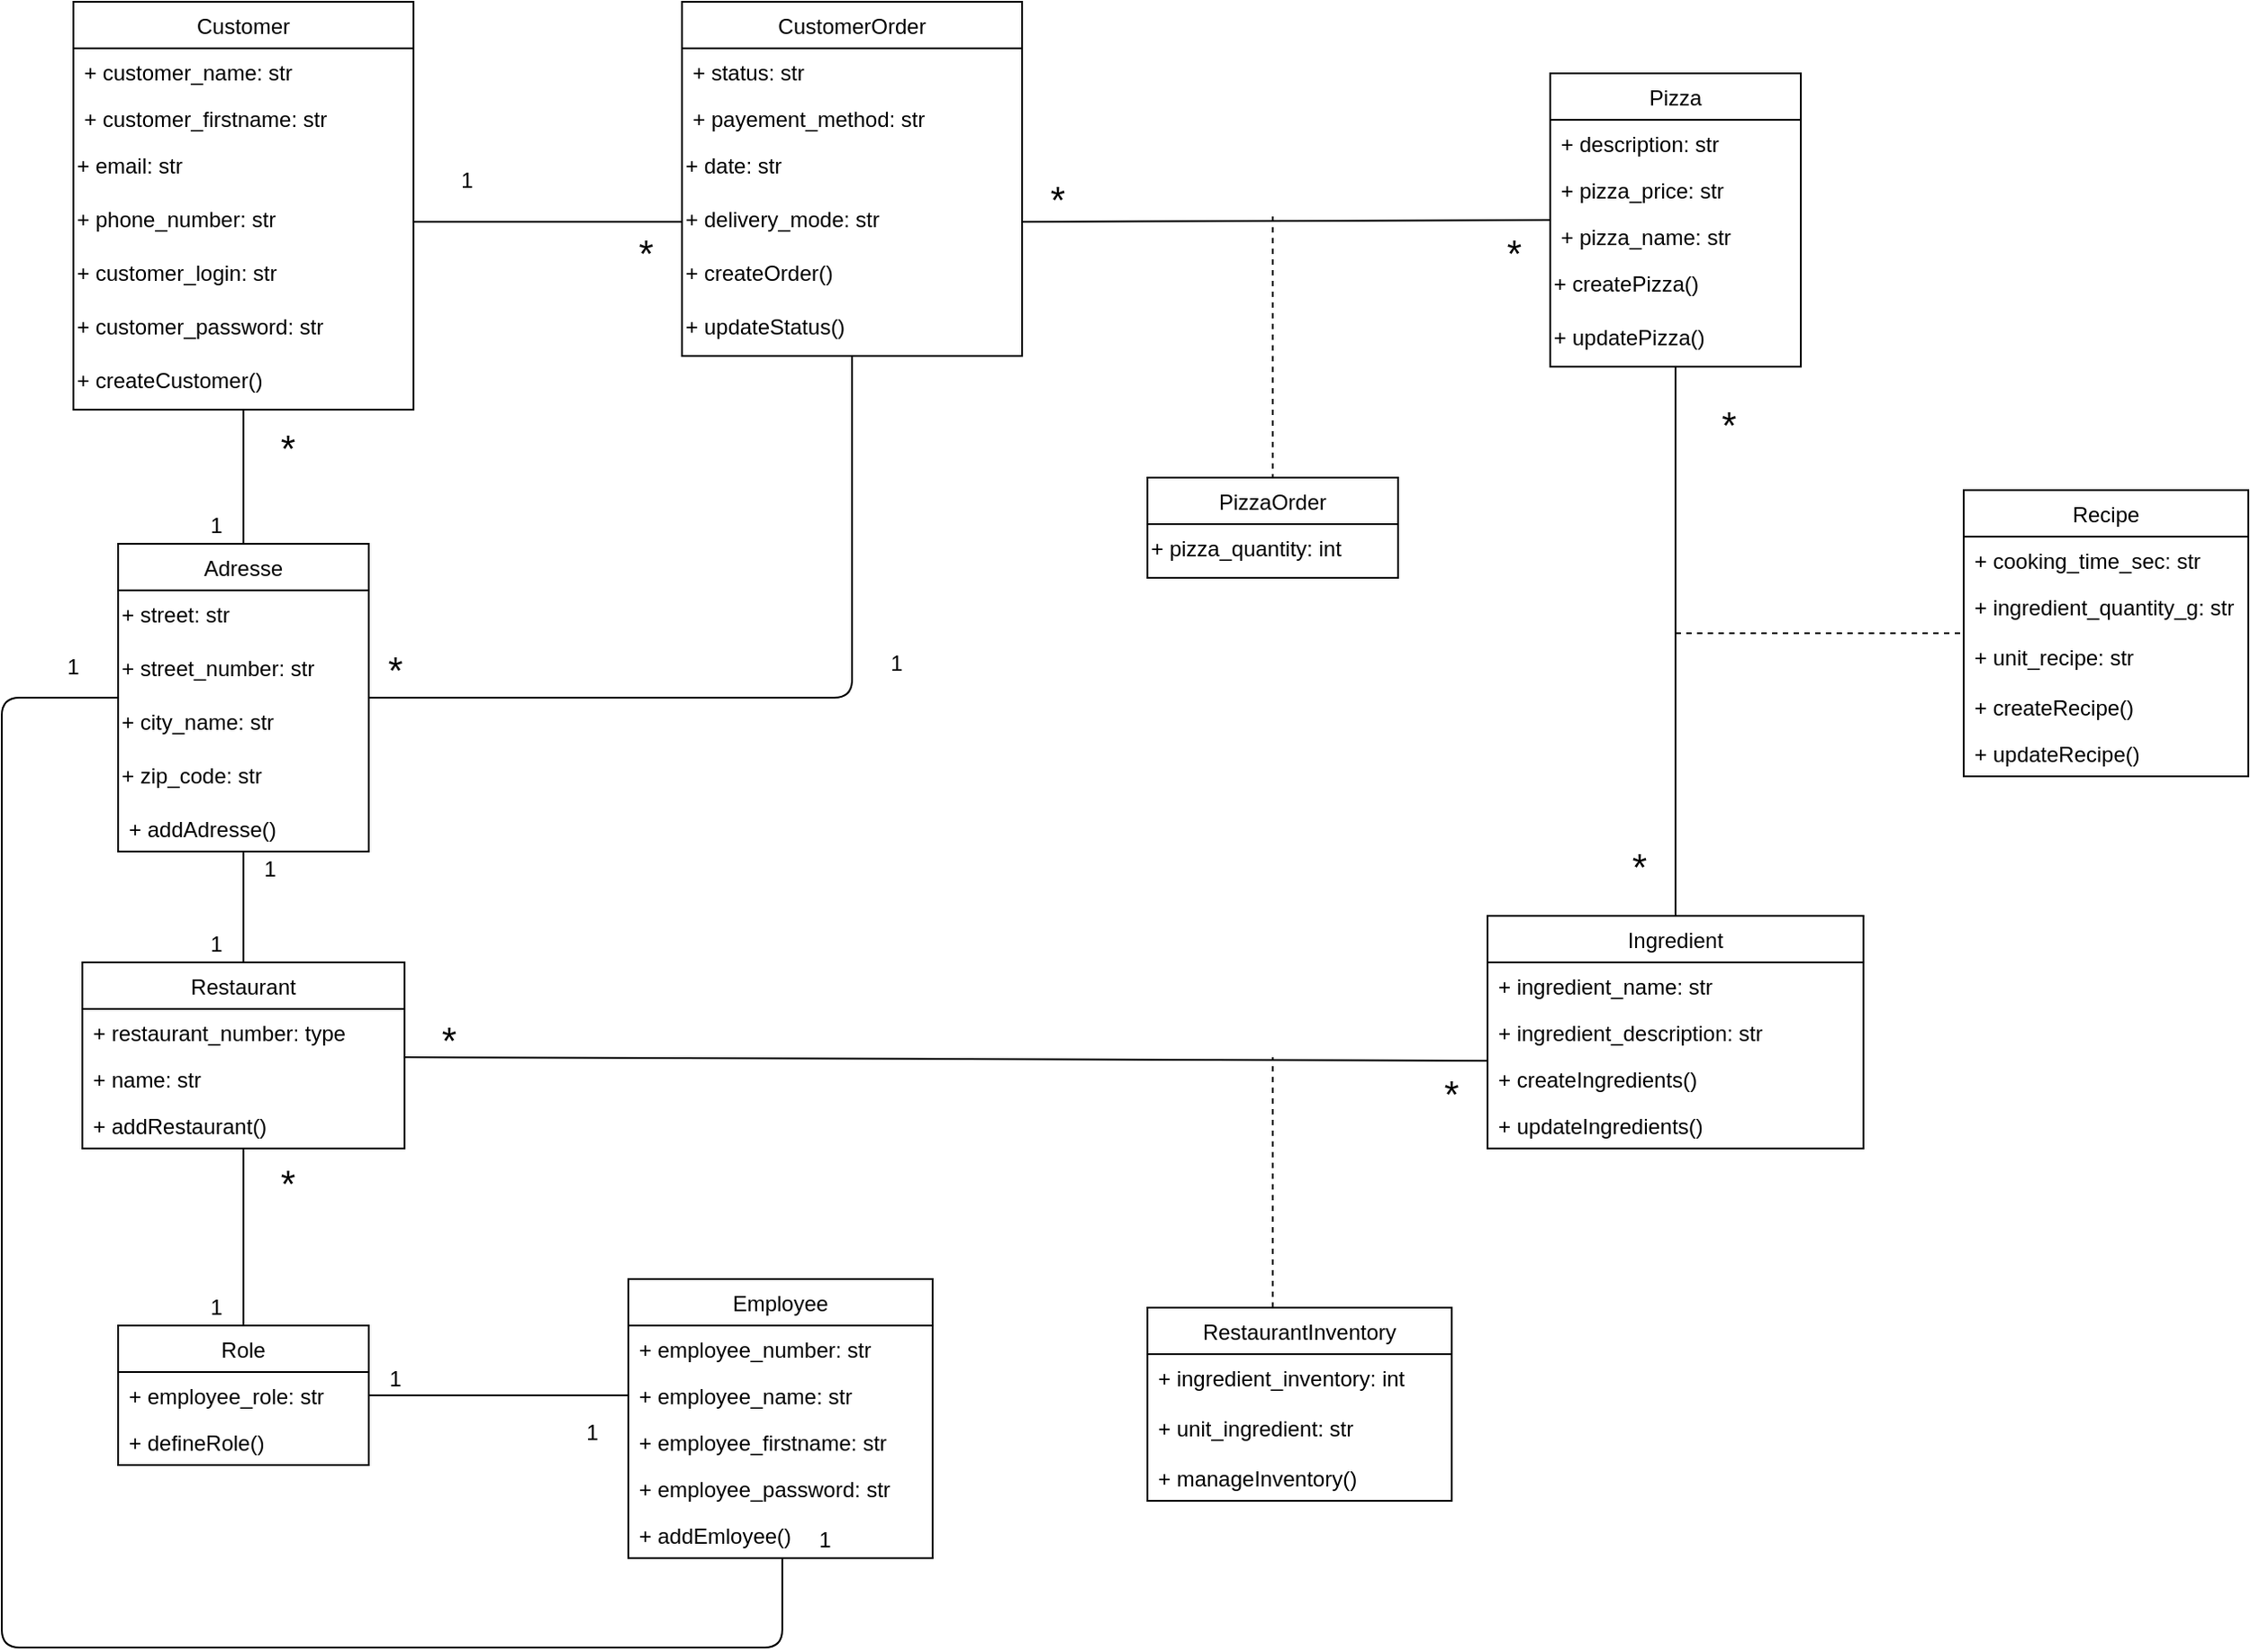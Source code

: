 <mxfile version="14.6.12" type="device"><diagram id="Iy9yu8aMUoGa1q2dJhIb" name="Page-1"><mxGraphModel dx="1614" dy="888" grid="1" gridSize="10" guides="1" tooltips="1" connect="1" arrows="1" fold="1" page="1" pageScale="1" pageWidth="827" pageHeight="1169" math="0" shadow="0"><root><mxCell id="0"/><mxCell id="1" parent="0"/><mxCell id="9qdpSm--9qZKUrbQiOAT-15" value="Pizza" style="swimlane;fontStyle=0;childLayout=stackLayout;horizontal=1;startSize=26;fillColor=none;horizontalStack=0;resizeParent=1;resizeParentMax=0;resizeLast=0;collapsible=1;marginBottom=0;" parent="1" vertex="1"><mxGeometry x="995" y="150" width="140" height="164" as="geometry"/></mxCell><mxCell id="9qdpSm--9qZKUrbQiOAT-16" value="+ description: str" style="text;strokeColor=none;fillColor=none;align=left;verticalAlign=top;spacingLeft=4;spacingRight=4;overflow=hidden;rotatable=0;points=[[0,0.5],[1,0.5]];portConstraint=eastwest;" parent="9qdpSm--9qZKUrbQiOAT-15" vertex="1"><mxGeometry y="26" width="140" height="26" as="geometry"/></mxCell><mxCell id="9qdpSm--9qZKUrbQiOAT-17" value="+ pizza_price: str" style="text;strokeColor=none;fillColor=none;align=left;verticalAlign=top;spacingLeft=4;spacingRight=4;overflow=hidden;rotatable=0;points=[[0,0.5],[1,0.5]];portConstraint=eastwest;" parent="9qdpSm--9qZKUrbQiOAT-15" vertex="1"><mxGeometry y="52" width="140" height="26" as="geometry"/></mxCell><mxCell id="Gk1BNJ2Ca37cgyIZlv9p-1" value="+ pizza_name: str" style="text;strokeColor=none;fillColor=none;align=left;verticalAlign=top;spacingLeft=4;spacingRight=4;overflow=hidden;rotatable=0;points=[[0,0.5],[1,0.5]];portConstraint=eastwest;" parent="9qdpSm--9qZKUrbQiOAT-15" vertex="1"><mxGeometry y="78" width="140" height="26" as="geometry"/></mxCell><mxCell id="6Ft0K4k5cxffkVm2fyeE-7" value="+ createPizza()" style="text;whiteSpace=wrap;html=1;" parent="9qdpSm--9qZKUrbQiOAT-15" vertex="1"><mxGeometry y="104" width="140" height="30" as="geometry"/></mxCell><mxCell id="6Ft0K4k5cxffkVm2fyeE-8" value="+ updatePizza()" style="text;whiteSpace=wrap;html=1;" parent="9qdpSm--9qZKUrbQiOAT-15" vertex="1"><mxGeometry y="134" width="140" height="30" as="geometry"/></mxCell><mxCell id="9qdpSm--9qZKUrbQiOAT-31" value="Customer" style="swimlane;fontStyle=0;childLayout=stackLayout;horizontal=1;startSize=26;fillColor=none;horizontalStack=0;resizeParent=1;resizeParentMax=0;resizeLast=0;collapsible=1;marginBottom=0;" parent="1" vertex="1"><mxGeometry x="170" y="110" width="190" height="228" as="geometry"/></mxCell><mxCell id="9qdpSm--9qZKUrbQiOAT-32" value="+ customer_name: str" style="text;strokeColor=none;fillColor=none;align=left;verticalAlign=top;spacingLeft=4;spacingRight=4;overflow=hidden;rotatable=0;points=[[0,0.5],[1,0.5]];portConstraint=eastwest;" parent="9qdpSm--9qZKUrbQiOAT-31" vertex="1"><mxGeometry y="26" width="190" height="26" as="geometry"/></mxCell><mxCell id="9qdpSm--9qZKUrbQiOAT-33" value="+ customer_firstname: str" style="text;strokeColor=none;fillColor=none;align=left;verticalAlign=top;spacingLeft=4;spacingRight=4;overflow=hidden;rotatable=0;points=[[0,0.5],[1,0.5]];portConstraint=eastwest;" parent="9qdpSm--9qZKUrbQiOAT-31" vertex="1"><mxGeometry y="52" width="190" height="26" as="geometry"/></mxCell><mxCell id="3xtKKPZ_bgGL4iT_4-hF-18" value="+ email: str" style="text;whiteSpace=wrap;html=1;" parent="9qdpSm--9qZKUrbQiOAT-31" vertex="1"><mxGeometry y="78" width="190" height="30" as="geometry"/></mxCell><mxCell id="3xtKKPZ_bgGL4iT_4-hF-19" value="+ phone_number: str" style="text;whiteSpace=wrap;html=1;" parent="9qdpSm--9qZKUrbQiOAT-31" vertex="1"><mxGeometry y="108" width="190" height="30" as="geometry"/></mxCell><mxCell id="3xtKKPZ_bgGL4iT_4-hF-20" value="+ customer_login: str" style="text;whiteSpace=wrap;html=1;" parent="9qdpSm--9qZKUrbQiOAT-31" vertex="1"><mxGeometry y="138" width="190" height="30" as="geometry"/></mxCell><mxCell id="3xtKKPZ_bgGL4iT_4-hF-21" value="+ customer_password: str" style="text;whiteSpace=wrap;html=1;" parent="9qdpSm--9qZKUrbQiOAT-31" vertex="1"><mxGeometry y="168" width="190" height="30" as="geometry"/></mxCell><mxCell id="6Ft0K4k5cxffkVm2fyeE-1" value="+ createCustomer()" style="text;whiteSpace=wrap;html=1;" parent="9qdpSm--9qZKUrbQiOAT-31" vertex="1"><mxGeometry y="198" width="190" height="30" as="geometry"/></mxCell><mxCell id="9qdpSm--9qZKUrbQiOAT-51" value="CustomerOrder" style="swimlane;fontStyle=0;childLayout=stackLayout;horizontal=1;startSize=26;fillColor=none;horizontalStack=0;resizeParent=1;resizeParentMax=0;resizeLast=0;collapsible=1;marginBottom=0;" parent="1" vertex="1"><mxGeometry x="510" y="110" width="190" height="198" as="geometry"/></mxCell><mxCell id="9qdpSm--9qZKUrbQiOAT-52" value="+ status: str" style="text;strokeColor=none;fillColor=none;align=left;verticalAlign=top;spacingLeft=4;spacingRight=4;overflow=hidden;rotatable=0;points=[[0,0.5],[1,0.5]];portConstraint=eastwest;" parent="9qdpSm--9qZKUrbQiOAT-51" vertex="1"><mxGeometry y="26" width="190" height="26" as="geometry"/></mxCell><mxCell id="9qdpSm--9qZKUrbQiOAT-53" value="+ payement_method: str" style="text;strokeColor=none;fillColor=none;align=left;verticalAlign=top;spacingLeft=4;spacingRight=4;overflow=hidden;rotatable=0;points=[[0,0.5],[1,0.5]];portConstraint=eastwest;" parent="9qdpSm--9qZKUrbQiOAT-51" vertex="1"><mxGeometry y="52" width="190" height="26" as="geometry"/></mxCell><mxCell id="3xtKKPZ_bgGL4iT_4-hF-22" value="+ date: str" style="text;whiteSpace=wrap;html=1;" parent="9qdpSm--9qZKUrbQiOAT-51" vertex="1"><mxGeometry y="78" width="190" height="30" as="geometry"/></mxCell><mxCell id="3xtKKPZ_bgGL4iT_4-hF-23" value="+ delivery_mode: str" style="text;whiteSpace=wrap;html=1;" parent="9qdpSm--9qZKUrbQiOAT-51" vertex="1"><mxGeometry y="108" width="190" height="30" as="geometry"/></mxCell><mxCell id="3xtKKPZ_bgGL4iT_4-hF-24" value="+ createOrder()" style="text;whiteSpace=wrap;html=1;" parent="9qdpSm--9qZKUrbQiOAT-51" vertex="1"><mxGeometry y="138" width="190" height="30" as="geometry"/></mxCell><mxCell id="6Ft0K4k5cxffkVm2fyeE-6" value="+ updateStatus()" style="text;whiteSpace=wrap;html=1;" parent="9qdpSm--9qZKUrbQiOAT-51" vertex="1"><mxGeometry y="168" width="190" height="30" as="geometry"/></mxCell><mxCell id="9qdpSm--9qZKUrbQiOAT-54" value="Ingredient" style="swimlane;fontStyle=0;childLayout=stackLayout;horizontal=1;startSize=26;fillColor=none;horizontalStack=0;resizeParent=1;resizeParentMax=0;resizeLast=0;collapsible=1;marginBottom=0;" parent="1" vertex="1"><mxGeometry x="960" y="621" width="210" height="130" as="geometry"/></mxCell><mxCell id="9qdpSm--9qZKUrbQiOAT-55" value="+ ingredient_name: str " style="text;strokeColor=none;fillColor=none;align=left;verticalAlign=top;spacingLeft=4;spacingRight=4;overflow=hidden;rotatable=0;points=[[0,0.5],[1,0.5]];portConstraint=eastwest;" parent="9qdpSm--9qZKUrbQiOAT-54" vertex="1"><mxGeometry y="26" width="210" height="26" as="geometry"/></mxCell><mxCell id="dUjZYhqgp0JbMG-p13A5-21" value="+ ingredient_description: str" style="text;strokeColor=none;fillColor=none;align=left;verticalAlign=top;spacingLeft=4;spacingRight=4;overflow=hidden;rotatable=0;points=[[0,0.5],[1,0.5]];portConstraint=eastwest;" vertex="1" parent="9qdpSm--9qZKUrbQiOAT-54"><mxGeometry y="52" width="210" height="26" as="geometry"/></mxCell><mxCell id="6Ft0K4k5cxffkVm2fyeE-15" value="+ createIngredients()" style="text;strokeColor=none;fillColor=none;align=left;verticalAlign=top;spacingLeft=4;spacingRight=4;overflow=hidden;rotatable=0;points=[[0,0.5],[1,0.5]];portConstraint=eastwest;" parent="9qdpSm--9qZKUrbQiOAT-54" vertex="1"><mxGeometry y="78" width="210" height="26" as="geometry"/></mxCell><mxCell id="6Ft0K4k5cxffkVm2fyeE-16" value="+ updateIngredients()" style="text;strokeColor=none;fillColor=none;align=left;verticalAlign=top;spacingLeft=4;spacingRight=4;overflow=hidden;rotatable=0;points=[[0,0.5],[1,0.5]];portConstraint=eastwest;" parent="9qdpSm--9qZKUrbQiOAT-54" vertex="1"><mxGeometry y="104" width="210" height="26" as="geometry"/></mxCell><mxCell id="9qdpSm--9qZKUrbQiOAT-60" value="Recipe" style="swimlane;fontStyle=0;childLayout=stackLayout;horizontal=1;startSize=26;fillColor=none;horizontalStack=0;resizeParent=1;resizeParentMax=0;resizeLast=0;collapsible=1;marginBottom=0;" parent="1" vertex="1"><mxGeometry x="1226" y="383" width="159" height="160" as="geometry"/></mxCell><mxCell id="6Ft0K4k5cxffkVm2fyeE-10" value="+ cooking_time_sec: str" style="text;strokeColor=none;fillColor=none;align=left;verticalAlign=top;spacingLeft=4;spacingRight=4;overflow=hidden;rotatable=0;points=[[0,0.5],[1,0.5]];portConstraint=eastwest;" parent="9qdpSm--9qZKUrbQiOAT-60" vertex="1"><mxGeometry y="26" width="159" height="26" as="geometry"/></mxCell><mxCell id="6Ft0K4k5cxffkVm2fyeE-25" value="+ ingredient_quantity_g: str" style="text;strokeColor=none;fillColor=none;align=left;verticalAlign=top;spacingLeft=4;spacingRight=4;overflow=hidden;rotatable=0;points=[[0,0.5],[1,0.5]];portConstraint=eastwest;" parent="9qdpSm--9qZKUrbQiOAT-60" vertex="1"><mxGeometry y="52" width="159" height="28" as="geometry"/></mxCell><mxCell id="YydFqlf3X9TdYp4tVWmt-2" value="+ unit_recipe: str" style="text;strokeColor=none;fillColor=none;align=left;verticalAlign=top;spacingLeft=4;spacingRight=4;overflow=hidden;rotatable=0;points=[[0,0.5],[1,0.5]];portConstraint=eastwest;" parent="9qdpSm--9qZKUrbQiOAT-60" vertex="1"><mxGeometry y="80" width="159" height="28" as="geometry"/></mxCell><mxCell id="6Ft0K4k5cxffkVm2fyeE-12" value="+ createRecipe()" style="text;strokeColor=none;fillColor=none;align=left;verticalAlign=top;spacingLeft=4;spacingRight=4;overflow=hidden;rotatable=0;points=[[0,0.5],[1,0.5]];portConstraint=eastwest;" parent="9qdpSm--9qZKUrbQiOAT-60" vertex="1"><mxGeometry y="108" width="159" height="26" as="geometry"/></mxCell><mxCell id="6Ft0K4k5cxffkVm2fyeE-14" value="+ updateRecipe()" style="text;strokeColor=none;fillColor=none;align=left;verticalAlign=top;spacingLeft=4;spacingRight=4;overflow=hidden;rotatable=0;points=[[0,0.5],[1,0.5]];portConstraint=eastwest;" parent="9qdpSm--9qZKUrbQiOAT-60" vertex="1"><mxGeometry y="134" width="159" height="26" as="geometry"/></mxCell><mxCell id="3xtKKPZ_bgGL4iT_4-hF-8" value="" style="endArrow=none;html=1;entryX=0.5;entryY=1;entryDx=0;entryDy=0;" parent="1" source="9qdpSm--9qZKUrbQiOAT-54" target="9qdpSm--9qZKUrbQiOAT-15" edge="1"><mxGeometry width="50" height="50" relative="1" as="geometry"><mxPoint x="815" y="483" as="sourcePoint"/><mxPoint x="865" y="433" as="targetPoint"/></mxGeometry></mxCell><mxCell id="3xtKKPZ_bgGL4iT_4-hF-12" value="" style="endArrow=none;dashed=1;html=1;entryX=0;entryY=0.5;entryDx=0;entryDy=0;" parent="1" target="9qdpSm--9qZKUrbQiOAT-60" edge="1"><mxGeometry width="50" height="50" relative="1" as="geometry"><mxPoint x="1065" y="463" as="sourcePoint"/><mxPoint x="865" y="433" as="targetPoint"/></mxGeometry></mxCell><mxCell id="3xtKKPZ_bgGL4iT_4-hF-15" value="&#xA;&lt;font style=&quot;font-size: 21px&quot;&gt;*&lt;/font&gt;&#xA;&#xA;" style="text;html=1;strokeColor=none;fillColor=none;align=center;verticalAlign=middle;whiteSpace=wrap;rounded=0;" parent="1" vertex="1"><mxGeometry x="1075" y="343" width="40" height="20" as="geometry"/></mxCell><mxCell id="3xtKKPZ_bgGL4iT_4-hF-16" value="&lt;font style=&quot;font-size: 21px&quot;&gt;*&lt;/font&gt;" style="text;html=1;strokeColor=none;fillColor=none;align=center;verticalAlign=middle;whiteSpace=wrap;rounded=0;" parent="1" vertex="1"><mxGeometry x="1025" y="583" width="40" height="20" as="geometry"/></mxCell><mxCell id="6Ft0K4k5cxffkVm2fyeE-2" value="Role" style="swimlane;fontStyle=0;childLayout=stackLayout;horizontal=1;startSize=26;fillColor=none;horizontalStack=0;resizeParent=1;resizeParentMax=0;resizeLast=0;collapsible=1;marginBottom=0;" parent="1" vertex="1"><mxGeometry x="195" y="850" width="140" height="78" as="geometry"/></mxCell><mxCell id="6Ft0K4k5cxffkVm2fyeE-3" value="+ employee_role: str" style="text;strokeColor=none;fillColor=none;align=left;verticalAlign=top;spacingLeft=4;spacingRight=4;overflow=hidden;rotatable=0;points=[[0,0.5],[1,0.5]];portConstraint=eastwest;" parent="6Ft0K4k5cxffkVm2fyeE-2" vertex="1"><mxGeometry y="26" width="140" height="26" as="geometry"/></mxCell><mxCell id="6Ft0K4k5cxffkVm2fyeE-5" value="+ defineRole()" style="text;strokeColor=none;fillColor=none;align=left;verticalAlign=top;spacingLeft=4;spacingRight=4;overflow=hidden;rotatable=0;points=[[0,0.5],[1,0.5]];portConstraint=eastwest;" parent="6Ft0K4k5cxffkVm2fyeE-2" vertex="1"><mxGeometry y="52" width="140" height="26" as="geometry"/></mxCell><mxCell id="aufE9pwlHDy-bi07Nesx-1" value="Restaurant" style="swimlane;fontStyle=0;childLayout=stackLayout;horizontal=1;startSize=26;fillColor=none;horizontalStack=0;resizeParent=1;resizeParentMax=0;resizeLast=0;collapsible=1;marginBottom=0;" parent="1" vertex="1"><mxGeometry x="175" y="647" width="180" height="104" as="geometry"/></mxCell><mxCell id="aufE9pwlHDy-bi07Nesx-3" value="+ restaurant_number: type" style="text;strokeColor=none;fillColor=none;align=left;verticalAlign=top;spacingLeft=4;spacingRight=4;overflow=hidden;rotatable=0;points=[[0,0.5],[1,0.5]];portConstraint=eastwest;" parent="aufE9pwlHDy-bi07Nesx-1" vertex="1"><mxGeometry y="26" width="180" height="26" as="geometry"/></mxCell><mxCell id="aufE9pwlHDy-bi07Nesx-2" value="+ name: str" style="text;strokeColor=none;fillColor=none;align=left;verticalAlign=top;spacingLeft=4;spacingRight=4;overflow=hidden;rotatable=0;points=[[0,0.5],[1,0.5]];portConstraint=eastwest;" parent="aufE9pwlHDy-bi07Nesx-1" vertex="1"><mxGeometry y="52" width="180" height="26" as="geometry"/></mxCell><mxCell id="aufE9pwlHDy-bi07Nesx-4" value="+ addRestaurant()" style="text;strokeColor=none;fillColor=none;align=left;verticalAlign=top;spacingLeft=4;spacingRight=4;overflow=hidden;rotatable=0;points=[[0,0.5],[1,0.5]];portConstraint=eastwest;" parent="aufE9pwlHDy-bi07Nesx-1" vertex="1"><mxGeometry y="78" width="180" height="26" as="geometry"/></mxCell><mxCell id="aufE9pwlHDy-bi07Nesx-5" value="Employee" style="swimlane;fontStyle=0;childLayout=stackLayout;horizontal=1;startSize=26;fillColor=none;horizontalStack=0;resizeParent=1;resizeParentMax=0;resizeLast=0;collapsible=1;marginBottom=0;" parent="1" vertex="1"><mxGeometry x="480" y="824" width="170" height="156" as="geometry"/></mxCell><mxCell id="aufE9pwlHDy-bi07Nesx-6" value="+ employee_number: str" style="text;strokeColor=none;fillColor=none;align=left;verticalAlign=top;spacingLeft=4;spacingRight=4;overflow=hidden;rotatable=0;points=[[0,0.5],[1,0.5]];portConstraint=eastwest;" parent="aufE9pwlHDy-bi07Nesx-5" vertex="1"><mxGeometry y="26" width="170" height="26" as="geometry"/></mxCell><mxCell id="aufE9pwlHDy-bi07Nesx-13" value="+ employee_name: str" style="text;strokeColor=none;fillColor=none;align=left;verticalAlign=top;spacingLeft=4;spacingRight=4;overflow=hidden;rotatable=0;points=[[0,0.5],[1,0.5]];portConstraint=eastwest;" parent="aufE9pwlHDy-bi07Nesx-5" vertex="1"><mxGeometry y="52" width="170" height="26" as="geometry"/></mxCell><mxCell id="aufE9pwlHDy-bi07Nesx-14" value="+ employee_firstname: str" style="text;strokeColor=none;fillColor=none;align=left;verticalAlign=top;spacingLeft=4;spacingRight=4;overflow=hidden;rotatable=0;points=[[0,0.5],[1,0.5]];portConstraint=eastwest;" parent="aufE9pwlHDy-bi07Nesx-5" vertex="1"><mxGeometry y="78" width="170" height="26" as="geometry"/></mxCell><mxCell id="YydFqlf3X9TdYp4tVWmt-4" value="+ employee_password: str" style="text;strokeColor=none;fillColor=none;align=left;verticalAlign=top;spacingLeft=4;spacingRight=4;overflow=hidden;rotatable=0;points=[[0,0.5],[1,0.5]];portConstraint=eastwest;" parent="aufE9pwlHDy-bi07Nesx-5" vertex="1"><mxGeometry y="104" width="170" height="26" as="geometry"/></mxCell><mxCell id="aufE9pwlHDy-bi07Nesx-8" value="+ addEmloyee()" style="text;strokeColor=none;fillColor=none;align=left;verticalAlign=top;spacingLeft=4;spacingRight=4;overflow=hidden;rotatable=0;points=[[0,0.5],[1,0.5]];portConstraint=eastwest;" parent="aufE9pwlHDy-bi07Nesx-5" vertex="1"><mxGeometry y="130" width="170" height="26" as="geometry"/></mxCell><mxCell id="aufE9pwlHDy-bi07Nesx-9" value="Adresse" style="swimlane;fontStyle=0;childLayout=stackLayout;horizontal=1;startSize=26;fillColor=none;horizontalStack=0;resizeParent=1;resizeParentMax=0;resizeLast=0;collapsible=1;marginBottom=0;" parent="1" vertex="1"><mxGeometry x="195" y="413" width="140" height="172" as="geometry"/></mxCell><mxCell id="Gk1BNJ2Ca37cgyIZlv9p-2" value="+ street: str" style="text;whiteSpace=wrap;html=1;" parent="aufE9pwlHDy-bi07Nesx-9" vertex="1"><mxGeometry y="26" width="140" height="30" as="geometry"/></mxCell><mxCell id="Gk1BNJ2Ca37cgyIZlv9p-3" value="+ street_number: str" style="text;whiteSpace=wrap;html=1;" parent="aufE9pwlHDy-bi07Nesx-9" vertex="1"><mxGeometry y="56" width="140" height="30" as="geometry"/></mxCell><mxCell id="Gk1BNJ2Ca37cgyIZlv9p-5" value="+ city_name: str" style="text;whiteSpace=wrap;html=1;" parent="aufE9pwlHDy-bi07Nesx-9" vertex="1"><mxGeometry y="86" width="140" height="30" as="geometry"/></mxCell><mxCell id="Gk1BNJ2Ca37cgyIZlv9p-4" value="+ zip_code: str" style="text;whiteSpace=wrap;html=1;" parent="aufE9pwlHDy-bi07Nesx-9" vertex="1"><mxGeometry y="116" width="140" height="30" as="geometry"/></mxCell><mxCell id="aufE9pwlHDy-bi07Nesx-12" value="+ addAdresse()" style="text;strokeColor=none;fillColor=none;align=left;verticalAlign=top;spacingLeft=4;spacingRight=4;overflow=hidden;rotatable=0;points=[[0,0.5],[1,0.5]];portConstraint=eastwest;" parent="aufE9pwlHDy-bi07Nesx-9" vertex="1"><mxGeometry y="146" width="140" height="26" as="geometry"/></mxCell><mxCell id="aufE9pwlHDy-bi07Nesx-15" value="" style="endArrow=none;html=1;exitX=0.5;exitY=0;exitDx=0;exitDy=0;entryX=0.5;entryY=1;entryDx=0;entryDy=0;" parent="1" source="aufE9pwlHDy-bi07Nesx-1" target="aufE9pwlHDy-bi07Nesx-9" edge="1"><mxGeometry width="50" height="50" relative="1" as="geometry"><mxPoint x="690" y="670" as="sourcePoint"/><mxPoint x="740" y="620" as="targetPoint"/></mxGeometry></mxCell><mxCell id="aufE9pwlHDy-bi07Nesx-16" value="" style="endArrow=none;html=1;exitX=0.5;exitY=0;exitDx=0;exitDy=0;entryX=0.5;entryY=1;entryDx=0;entryDy=0;" parent="1" source="aufE9pwlHDy-bi07Nesx-9" target="6Ft0K4k5cxffkVm2fyeE-1" edge="1"><mxGeometry width="50" height="50" relative="1" as="geometry"><mxPoint x="690" y="550" as="sourcePoint"/><mxPoint x="740" y="500" as="targetPoint"/></mxGeometry></mxCell><mxCell id="aufE9pwlHDy-bi07Nesx-20" value="" style="endArrow=none;html=1;exitX=0.5;exitY=0;exitDx=0;exitDy=0;" parent="1" source="6Ft0K4k5cxffkVm2fyeE-2" target="aufE9pwlHDy-bi07Nesx-1" edge="1"><mxGeometry width="50" height="50" relative="1" as="geometry"><mxPoint x="690" y="610" as="sourcePoint"/><mxPoint x="740" y="560" as="targetPoint"/></mxGeometry></mxCell><mxCell id="aufE9pwlHDy-bi07Nesx-21" value="" style="endArrow=none;html=1;exitX=1;exitY=0;exitDx=0;exitDy=0;entryX=0.5;entryY=1;entryDx=0;entryDy=0;" parent="1" source="Gk1BNJ2Ca37cgyIZlv9p-5" target="6Ft0K4k5cxffkVm2fyeE-6" edge="1"><mxGeometry width="50" height="50" relative="1" as="geometry"><mxPoint x="690" y="610" as="sourcePoint"/><mxPoint x="620" y="470" as="targetPoint"/><Array as="points"><mxPoint x="605" y="499"/></Array></mxGeometry></mxCell><mxCell id="aufE9pwlHDy-bi07Nesx-22" value="" style="endArrow=none;html=1;exitX=1;exitY=0.5;exitDx=0;exitDy=0;entryX=0;entryY=0.5;entryDx=0;entryDy=0;" parent="1" source="6Ft0K4k5cxffkVm2fyeE-3" target="aufE9pwlHDy-bi07Nesx-13" edge="1"><mxGeometry width="50" height="50" relative="1" as="geometry"><mxPoint x="690" y="690" as="sourcePoint"/><mxPoint x="740" y="640" as="targetPoint"/></mxGeometry></mxCell><mxCell id="aufE9pwlHDy-bi07Nesx-24" value="" style="endArrow=none;html=1;exitX=0.506;exitY=1;exitDx=0;exitDy=0;exitPerimeter=0;entryX=0;entryY=0.5;entryDx=0;entryDy=0;" parent="1" source="aufE9pwlHDy-bi07Nesx-8" target="aufE9pwlHDy-bi07Nesx-9" edge="1"><mxGeometry width="50" height="50" relative="1" as="geometry"><mxPoint x="550" y="980" as="sourcePoint"/><mxPoint x="50" y="500" as="targetPoint"/><Array as="points"><mxPoint x="566" y="1030"/><mxPoint x="130" y="1030"/><mxPoint x="130" y="499"/></Array></mxGeometry></mxCell><mxCell id="aufE9pwlHDy-bi07Nesx-25" value="1" style="text;html=1;strokeColor=none;fillColor=none;align=center;verticalAlign=middle;whiteSpace=wrap;rounded=0;" parent="1" vertex="1"><mxGeometry x="610" y="470" width="40" height="20" as="geometry"/></mxCell><mxCell id="aufE9pwlHDy-bi07Nesx-27" value="1" style="text;html=1;strokeColor=none;fillColor=none;align=center;verticalAlign=middle;whiteSpace=wrap;rounded=0;" parent="1" vertex="1"><mxGeometry x="230" y="393" width="40" height="20" as="geometry"/></mxCell><mxCell id="aufE9pwlHDy-bi07Nesx-29" value="&lt;font style=&quot;font-size: 21px&quot;&gt;*&lt;/font&gt;" style="text;html=1;strokeColor=none;fillColor=none;align=center;verticalAlign=middle;whiteSpace=wrap;rounded=0;" parent="1" vertex="1"><mxGeometry x="270" y="349" width="40" height="20" as="geometry"/></mxCell><mxCell id="aufE9pwlHDy-bi07Nesx-30" value="1" style="text;html=1;strokeColor=none;fillColor=none;align=center;verticalAlign=middle;whiteSpace=wrap;rounded=0;" parent="1" vertex="1"><mxGeometry x="230" y="627" width="40" height="20" as="geometry"/></mxCell><mxCell id="aufE9pwlHDy-bi07Nesx-33" value="1" style="text;html=1;strokeColor=none;fillColor=none;align=center;verticalAlign=middle;whiteSpace=wrap;rounded=0;" parent="1" vertex="1"><mxGeometry x="260" y="584.5" width="40" height="20" as="geometry"/></mxCell><mxCell id="aufE9pwlHDy-bi07Nesx-35" value="1" style="text;html=1;strokeColor=none;fillColor=none;align=center;verticalAlign=middle;whiteSpace=wrap;rounded=0;" parent="1" vertex="1"><mxGeometry x="230" y="830" width="40" height="20" as="geometry"/></mxCell><mxCell id="aufE9pwlHDy-bi07Nesx-36" value="&lt;font style=&quot;font-size: 21px&quot;&gt;*&lt;/font&gt;" style="text;html=1;strokeColor=none;fillColor=none;align=center;verticalAlign=middle;whiteSpace=wrap;rounded=0;" parent="1" vertex="1"><mxGeometry x="270" y="760" width="40" height="20" as="geometry"/></mxCell><mxCell id="aufE9pwlHDy-bi07Nesx-37" value="1" style="text;html=1;strokeColor=none;fillColor=none;align=center;verticalAlign=middle;whiteSpace=wrap;rounded=0;" parent="1" vertex="1"><mxGeometry x="330" y="870" width="40" height="20" as="geometry"/></mxCell><mxCell id="aufE9pwlHDy-bi07Nesx-38" value="1" style="text;html=1;strokeColor=none;fillColor=none;align=center;verticalAlign=middle;whiteSpace=wrap;rounded=0;" parent="1" vertex="1"><mxGeometry x="440" y="900" width="40" height="20" as="geometry"/></mxCell><mxCell id="aufE9pwlHDy-bi07Nesx-39" value="&#xA;&lt;font style=&quot;font-size: 21px&quot;&gt;*&lt;/font&gt;&#xA;&#xA;" style="text;html=1;strokeColor=none;fillColor=none;align=center;verticalAlign=middle;whiteSpace=wrap;rounded=0;" parent="1" vertex="1"><mxGeometry x="330" y="480" width="40" height="20" as="geometry"/></mxCell><mxCell id="aufE9pwlHDy-bi07Nesx-40" value="1" style="text;html=1;strokeColor=none;fillColor=none;align=center;verticalAlign=middle;whiteSpace=wrap;rounded=0;" parent="1" vertex="1"><mxGeometry x="150" y="472" width="40" height="20" as="geometry"/></mxCell><mxCell id="aufE9pwlHDy-bi07Nesx-41" value="1" style="text;html=1;strokeColor=none;fillColor=none;align=center;verticalAlign=middle;whiteSpace=wrap;rounded=0;" parent="1" vertex="1"><mxGeometry x="570" y="960" width="40" height="20" as="geometry"/></mxCell><mxCell id="dUjZYhqgp0JbMG-p13A5-1" value="" style="endArrow=none;html=1;exitX=1;exitY=0.5;exitDx=0;exitDy=0;entryX=0;entryY=0.5;entryDx=0;entryDy=0;" edge="1" parent="1" source="3xtKKPZ_bgGL4iT_4-hF-19" target="3xtKKPZ_bgGL4iT_4-hF-23"><mxGeometry width="50" height="50" relative="1" as="geometry"><mxPoint x="790" y="530" as="sourcePoint"/><mxPoint x="840" y="480" as="targetPoint"/></mxGeometry></mxCell><mxCell id="dUjZYhqgp0JbMG-p13A5-2" value="" style="endArrow=none;html=1;exitX=1;exitY=0.5;exitDx=0;exitDy=0;entryX=0;entryY=0.154;entryDx=0;entryDy=0;entryPerimeter=0;" edge="1" parent="1" source="3xtKKPZ_bgGL4iT_4-hF-23" target="Gk1BNJ2Ca37cgyIZlv9p-1"><mxGeometry width="50" height="50" relative="1" as="geometry"><mxPoint x="790" y="530" as="sourcePoint"/><mxPoint x="840" y="480" as="targetPoint"/></mxGeometry></mxCell><mxCell id="dUjZYhqgp0JbMG-p13A5-3" value="PizzaOrder" style="swimlane;fontStyle=0;childLayout=stackLayout;horizontal=1;startSize=26;fillColor=none;horizontalStack=0;resizeParent=1;resizeParentMax=0;resizeLast=0;collapsible=1;marginBottom=0;" vertex="1" parent="1"><mxGeometry x="770" y="376" width="140" height="56" as="geometry"/></mxCell><mxCell id="YydFqlf3X9TdYp4tVWmt-1" value="+ pizza_quantity: int" style="text;whiteSpace=wrap;html=1;" parent="dUjZYhqgp0JbMG-p13A5-3" vertex="1"><mxGeometry y="26" width="140" height="30" as="geometry"/></mxCell><mxCell id="dUjZYhqgp0JbMG-p13A5-7" value="" style="endArrow=none;dashed=1;html=1;entryX=0.5;entryY=0;entryDx=0;entryDy=0;" edge="1" parent="1" target="dUjZYhqgp0JbMG-p13A5-3"><mxGeometry width="50" height="50" relative="1" as="geometry"><mxPoint x="840" y="230" as="sourcePoint"/><mxPoint x="840" y="480" as="targetPoint"/></mxGeometry></mxCell><mxCell id="dUjZYhqgp0JbMG-p13A5-8" value="" style="endArrow=none;html=1;exitX=1;exitY=1.038;exitDx=0;exitDy=0;exitPerimeter=0;" edge="1" parent="1" source="aufE9pwlHDy-bi07Nesx-3"><mxGeometry width="50" height="50" relative="1" as="geometry"><mxPoint x="358" y="697" as="sourcePoint"/><mxPoint x="960" y="702" as="targetPoint"/></mxGeometry></mxCell><mxCell id="dUjZYhqgp0JbMG-p13A5-9" value="" style="endArrow=none;dashed=1;html=1;" edge="1" parent="1"><mxGeometry width="50" height="50" relative="1" as="geometry"><mxPoint x="840" y="840" as="sourcePoint"/><mxPoint x="840" y="700" as="targetPoint"/></mxGeometry></mxCell><mxCell id="dUjZYhqgp0JbMG-p13A5-10" value="RestaurantInventory" style="swimlane;fontStyle=0;childLayout=stackLayout;horizontal=1;startSize=26;fillColor=none;horizontalStack=0;resizeParent=1;resizeParentMax=0;resizeLast=0;collapsible=1;marginBottom=0;" vertex="1" parent="1"><mxGeometry x="770" y="840" width="170" height="108" as="geometry"/></mxCell><mxCell id="9qdpSm--9qZKUrbQiOAT-56" value="+ ingredient_inventory: int" style="text;strokeColor=none;fillColor=none;align=left;verticalAlign=top;spacingLeft=4;spacingRight=4;overflow=hidden;rotatable=0;points=[[0,0.5],[1,0.5]];portConstraint=eastwest;" parent="dUjZYhqgp0JbMG-p13A5-10" vertex="1"><mxGeometry y="26" width="170" height="28" as="geometry"/></mxCell><mxCell id="YydFqlf3X9TdYp4tVWmt-3" value="+ unit_ingredient: str" style="text;strokeColor=none;fillColor=none;align=left;verticalAlign=top;spacingLeft=4;spacingRight=4;overflow=hidden;rotatable=0;points=[[0,0.5],[1,0.5]];portConstraint=eastwest;" parent="dUjZYhqgp0JbMG-p13A5-10" vertex="1"><mxGeometry y="54" width="170" height="28" as="geometry"/></mxCell><mxCell id="6Ft0K4k5cxffkVm2fyeE-17" value="+ manageInventory()" style="text;strokeColor=none;fillColor=none;align=left;verticalAlign=top;spacingLeft=4;spacingRight=4;overflow=hidden;rotatable=0;points=[[0,0.5],[1,0.5]];portConstraint=eastwest;" parent="dUjZYhqgp0JbMG-p13A5-10" vertex="1"><mxGeometry y="82" width="170" height="26" as="geometry"/></mxCell><mxCell id="dUjZYhqgp0JbMG-p13A5-14" value="1" style="text;html=1;strokeColor=none;fillColor=none;align=center;verticalAlign=middle;whiteSpace=wrap;rounded=0;" vertex="1" parent="1"><mxGeometry x="370" y="200" width="40" height="20" as="geometry"/></mxCell><mxCell id="dUjZYhqgp0JbMG-p13A5-16" value="&lt;font style=&quot;font-size: 21px&quot;&gt;*&lt;/font&gt;" style="text;html=1;strokeColor=none;fillColor=none;align=center;verticalAlign=middle;whiteSpace=wrap;rounded=0;" vertex="1" parent="1"><mxGeometry x="470" y="240" width="40" height="20" as="geometry"/></mxCell><mxCell id="dUjZYhqgp0JbMG-p13A5-17" value="&lt;font style=&quot;font-size: 21px&quot;&gt;*&lt;/font&gt;" style="text;html=1;strokeColor=none;fillColor=none;align=center;verticalAlign=middle;whiteSpace=wrap;rounded=0;" vertex="1" parent="1"><mxGeometry x="700" y="210" width="40" height="20" as="geometry"/></mxCell><mxCell id="dUjZYhqgp0JbMG-p13A5-18" value="&lt;font style=&quot;font-size: 21px&quot;&gt;*&lt;/font&gt;" style="text;html=1;strokeColor=none;fillColor=none;align=center;verticalAlign=middle;whiteSpace=wrap;rounded=0;" vertex="1" parent="1"><mxGeometry x="955" y="240" width="40" height="20" as="geometry"/></mxCell><mxCell id="dUjZYhqgp0JbMG-p13A5-19" value="&lt;font style=&quot;font-size: 21px&quot;&gt;*&lt;/font&gt;" style="text;html=1;strokeColor=none;fillColor=none;align=center;verticalAlign=middle;whiteSpace=wrap;rounded=0;" vertex="1" parent="1"><mxGeometry x="360" y="680" width="40" height="20" as="geometry"/></mxCell><mxCell id="dUjZYhqgp0JbMG-p13A5-20" value="&lt;font style=&quot;font-size: 21px&quot;&gt;*&lt;/font&gt;" style="text;html=1;strokeColor=none;fillColor=none;align=center;verticalAlign=middle;whiteSpace=wrap;rounded=0;" vertex="1" parent="1"><mxGeometry x="920" y="710" width="40" height="20" as="geometry"/></mxCell></root></mxGraphModel></diagram></mxfile>